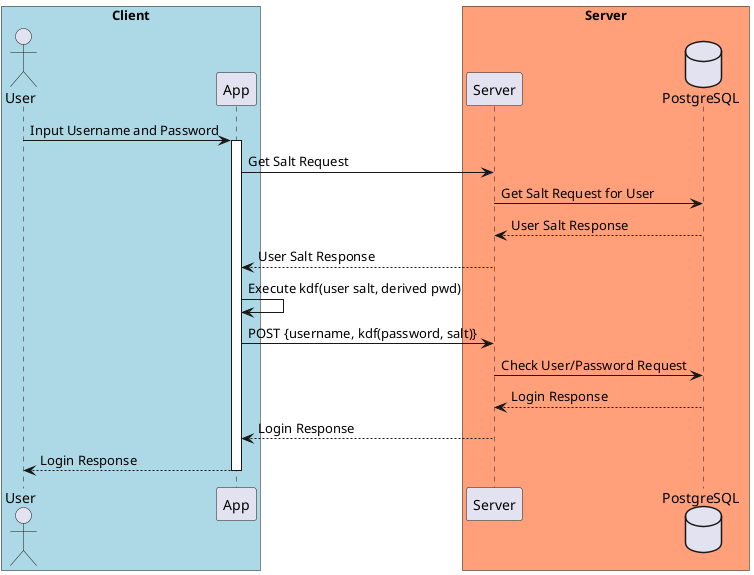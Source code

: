 @startuml Login
box "Client" #LightBlue
actor User
participant App
end box
box "Server" #LightSalmon
participant Server
database PostgreSQL
end box

' TODO: Add when it returns download file info to the user
User -> App: Input Username and Password
activate App
App -> Server: Get Salt Request
Server -> PostgreSQL: Get Salt Request for User
Server <-- PostgreSQL: User Salt Response
App <-- Server: User Salt Response
App -> App: Execute kdf(user salt, derived pwd)
App -> Server: POST {username, kdf(password, salt)}
Server -> PostgreSQL: Check User/Password Request
Server <-- PostgreSQL: Login Response
App <-- Server: Login Response
User <-- App: Login Response
deactivate App
@enduml